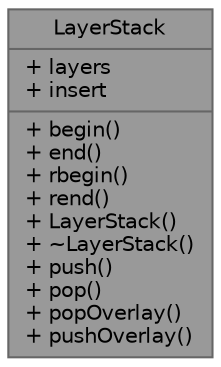 digraph "LayerStack"
{
 // LATEX_PDF_SIZE
  bgcolor="transparent";
  edge [fontname=Helvetica,fontsize=10,labelfontname=Helvetica,labelfontsize=10];
  node [fontname=Helvetica,fontsize=10,shape=box,height=0.2,width=0.4];
  Node1 [shape=record,label="{LayerStack\n|+ layers\l+ insert\l|+ begin()\l+ end()\l+ rbegin()\l+ rend()\l+ LayerStack()\l+ ~LayerStack()\l+ push()\l+ pop()\l+ popOverlay()\l+ pushOverlay()\l}",height=0.2,width=0.4,color="gray40", fillcolor="grey60", style="filled", fontcolor="black",tooltip=" "];
}
